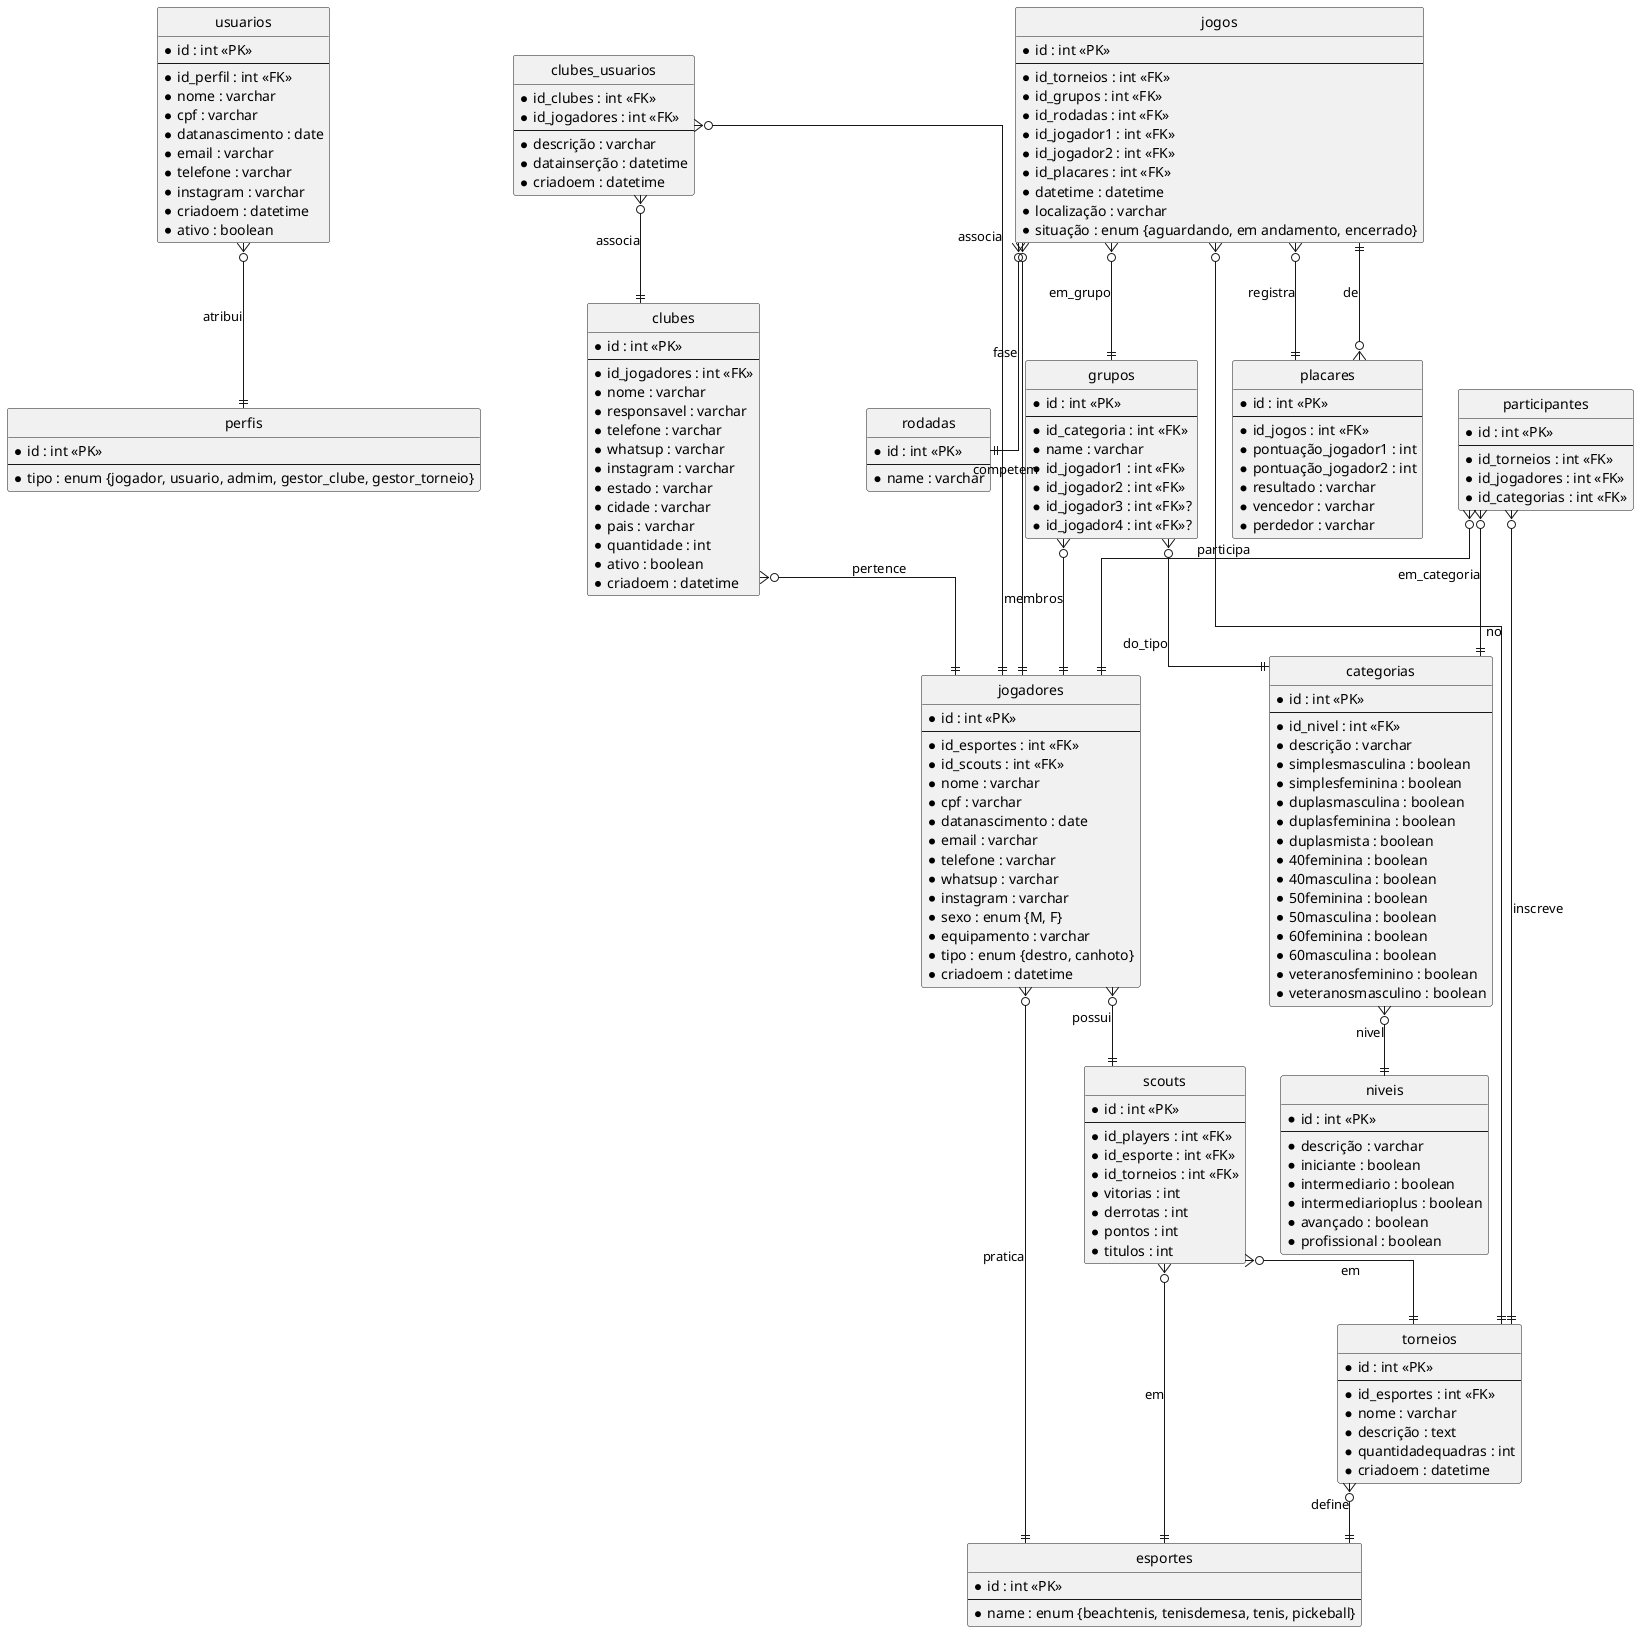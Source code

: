 @startuml
hide circle
skinparam linetype ortho

entity usuarios {
  * id : int <<PK>>
  --
  * id_perfil : int <<FK>>
  * nome : varchar
  * cpf : varchar
  * datanascimento : date
  * email : varchar
  * telefone : varchar
  * instagram : varchar
  * criadoem : datetime
  * ativo : boolean
}

entity perfis {
  * id : int <<PK>>
  --
  * tipo : enum {jogador, usuario, admim, gestor_clube, gestor_torneio}
}

entity jogadores {
  * id : int <<PK>>
  --
  * id_esportes : int <<FK>>
  * id_scouts : int <<FK>>
  * nome : varchar
  * cpf : varchar
  * datanascimento : date
  * email : varchar
  * telefone : varchar
  * whatsup : varchar
  * instagram : varchar
  * sexo : enum {M, F}
  * equipamento : varchar
  * tipo : enum {destro, canhoto}
  * criadoem : datetime
}

entity niveis {
  * id : int <<PK>>
  --
  * descrição : varchar
  * iniciante : boolean
  * intermediario : boolean
  * intermediarioplus : boolean
  * avançado : boolean
  * profissional : boolean
}

entity categorias {
  * id : int <<PK>>
  --
  * id_nivel : int <<FK>>
  * descrição : varchar
  * simplesmasculina : boolean
  * simplesfeminina : boolean
  * duplasmasculina : boolean
  * duplasfeminina : boolean
  * duplasmista : boolean
  * 40feminina : boolean
  * 40masculina : boolean
  * 50feminina : boolean
  * 50masculina : boolean
  * 60feminina : boolean
  * 60masculina : boolean
  * veteranosfeminino : boolean
  * veteranosmasculino : boolean
}

entity esportes {
  * id : int <<PK>>
  --
  * name : enum {beachtenis, tenisdemesa, tenis, pickeball}
}

entity clubes {
  * id : int <<PK>>
  --
  * id_jogadores : int <<FK>>
  * nome : varchar
  * responsavel : varchar
  * telefone : varchar
  * whatsup : varchar
  * instagram : varchar
  * estado : varchar
  * cidade : varchar
  * pais : varchar
  * quantidade : int
  * ativo : boolean
  * criadoem : datetime
}

entity clubes_usuarios {
  * id_clubes : int <<FK>>
  * id_jogadores : int <<FK>>
  --
  * descrição : varchar
  * datainserção : datetime
  * criadoem : datetime
}

entity torneios {
  * id : int <<PK>>
  --
  * id_esportes : int <<FK>>
  * nome : varchar
  * descrição : text
  * quantidadequadras : int
  * criadoem : datetime
}

entity participantes {
  * id : int <<PK>>
  --
  * id_torneios : int <<FK>>
  * id_jogadores : int <<FK>>
  * id_categorias : int <<FK>>
}

entity grupos {
  * id : int <<PK>>
  --
  * id_categoria : int <<FK>>
  * name : varchar
  * id_jogador1 : int <<FK>>
  * id_jogador2 : int <<FK>>
  * id_jogador3 : int <<FK>>?
  * id_jogador4 : int <<FK>>?
}

entity rodadas {
  * id : int <<PK>>
  --
  * name : varchar
}

entity jogos {
  * id : int <<PK>>
  --
  * id_torneios : int <<FK>>
  * id_grupos : int <<FK>>
  * id_rodadas : int <<FK>>
  * id_jogador1 : int <<FK>>
  * id_jogador2 : int <<FK>>
  * id_placares : int <<FK>>
  * datetime : datetime
  * localização : varchar
  * situação : enum {aguardando, em andamento, encerrado}
}

entity placares {
  * id : int <<PK>>
  --
  * id_jogos : int <<FK>>
  * pontuação_jogador1 : int
  * pontuação_jogador2 : int
  * resultado : varchar
  * vencedor : varchar
  * perdedor : varchar
}

entity scouts {
  * id : int <<PK>>
  --
  * id_players : int <<FK>>
  * id_esporte : int <<FK>>
  * id_torneios : int <<FK>>
  * vitorias : int
  * derrotas : int
  * pontos : int
  * titulos : int
}

'----- Relacionamentos -----
usuarios   }o--|| perfis          : atribui
jogadores  }o--|| esportes        : pratica
jogadores  }o--|| scouts          : possui
scouts     }o--|| torneios        : em
clubes     }o--|| jogadores       : pertence
clubes_usuarios }o--|| clubes      : associa
clubes_usuarios }o--|| jogadores   : associa
torneios   }o--|| esportes        : define
participantes }o--|| torneios     : inscreve
participantes }o--|| jogadores    : participa
participantes }o--|| categorias   : em_categoria
categorias }o--|| niveis          : nivel
grupos     }o--|| categorias      : do_tipo
grupos     }o--|| jogadores       : membros
jogos      }o--|| torneios        : no
jogos      }o--|| grupos          : em_grupo
jogos      }o--|| rodadas         : fase
jogos      }o--|| jogadores       : competem
jogos      }o--|| placares        : registra
placares   }o--|| jogos           : de
scouts     }o--|| esportes        : em
@enduml